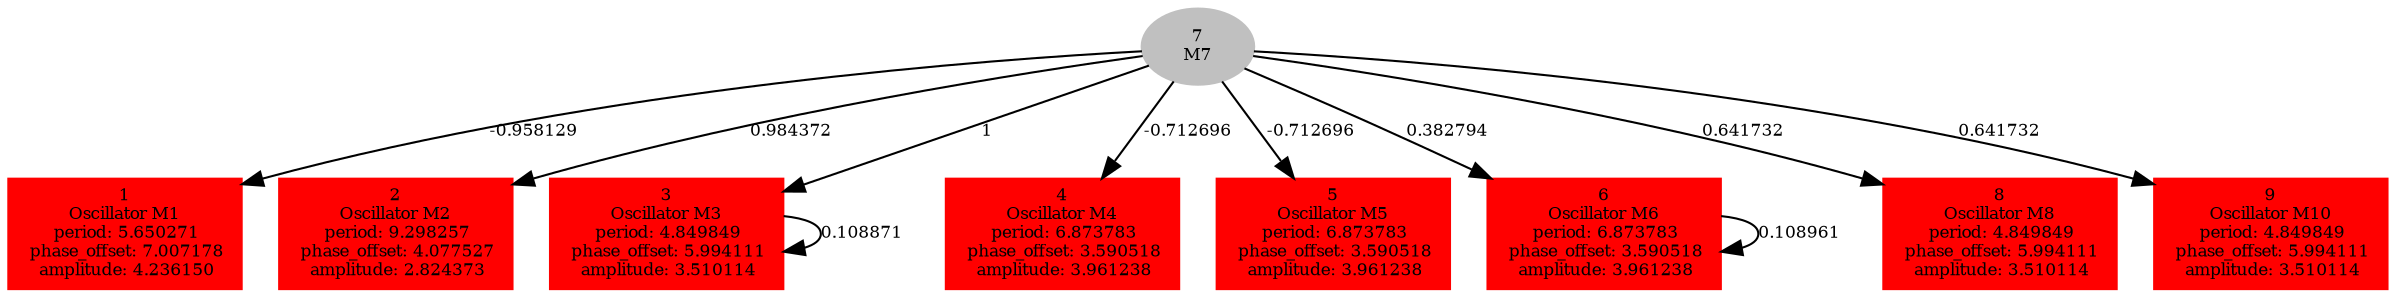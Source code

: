  digraph g{ forcelabels=true;
1 [label=<1<BR />Oscillator M1<BR /> period: 5.650271<BR /> phase_offset: 7.007178<BR /> amplitude: 4.236150>, shape=box,color=red,style=filled,fontsize=8];2 [label=<2<BR />Oscillator M2<BR /> period: 9.298257<BR /> phase_offset: 4.077527<BR /> amplitude: 2.824373>, shape=box,color=red,style=filled,fontsize=8];3 [label=<3<BR />Oscillator M3<BR /> period: 4.849849<BR /> phase_offset: 5.994111<BR /> amplitude: 3.510114>, shape=box,color=red,style=filled,fontsize=8];4 [label=<4<BR />Oscillator M4<BR /> period: 6.873783<BR /> phase_offset: 3.590518<BR /> amplitude: 3.961238>, shape=box,color=red,style=filled,fontsize=8];5 [label=<5<BR />Oscillator M5<BR /> period: 6.873783<BR /> phase_offset: 3.590518<BR /> amplitude: 3.961238>, shape=box,color=red,style=filled,fontsize=8];6 [label=<6<BR />Oscillator M6<BR /> period: 6.873783<BR /> phase_offset: 3.590518<BR /> amplitude: 3.961238>, shape=box,color=red,style=filled,fontsize=8];7[label=<7<BR/>M7>,color="grey",style=filled,fontsize=8];
8 [label=<8<BR />Oscillator M8<BR /> period: 4.849849<BR /> phase_offset: 5.994111<BR /> amplitude: 3.510114>, shape=box,color=red,style=filled,fontsize=8];9 [label=<9<BR />Oscillator M10<BR /> period: 4.849849<BR /> phase_offset: 5.994111<BR /> amplitude: 3.510114>, shape=box,color=red,style=filled,fontsize=8];3 -> 3[label="0.108871 ",fontsize="8"];
6 -> 6[label="0.108961 ",fontsize="8"];
7 -> 1[label="-0.958129 ",fontsize="8"];
7 -> 2[label="0.984372 ",fontsize="8"];
7 -> 3[label="1 ",fontsize="8"];
7 -> 4[label="-0.712696 ",fontsize="8"];
7 -> 5[label="-0.712696 ",fontsize="8"];
7 -> 6[label="0.382794 ",fontsize="8"];
7 -> 8[label="0.641732 ",fontsize="8"];
7 -> 9[label="0.641732 ",fontsize="8"];
 }
